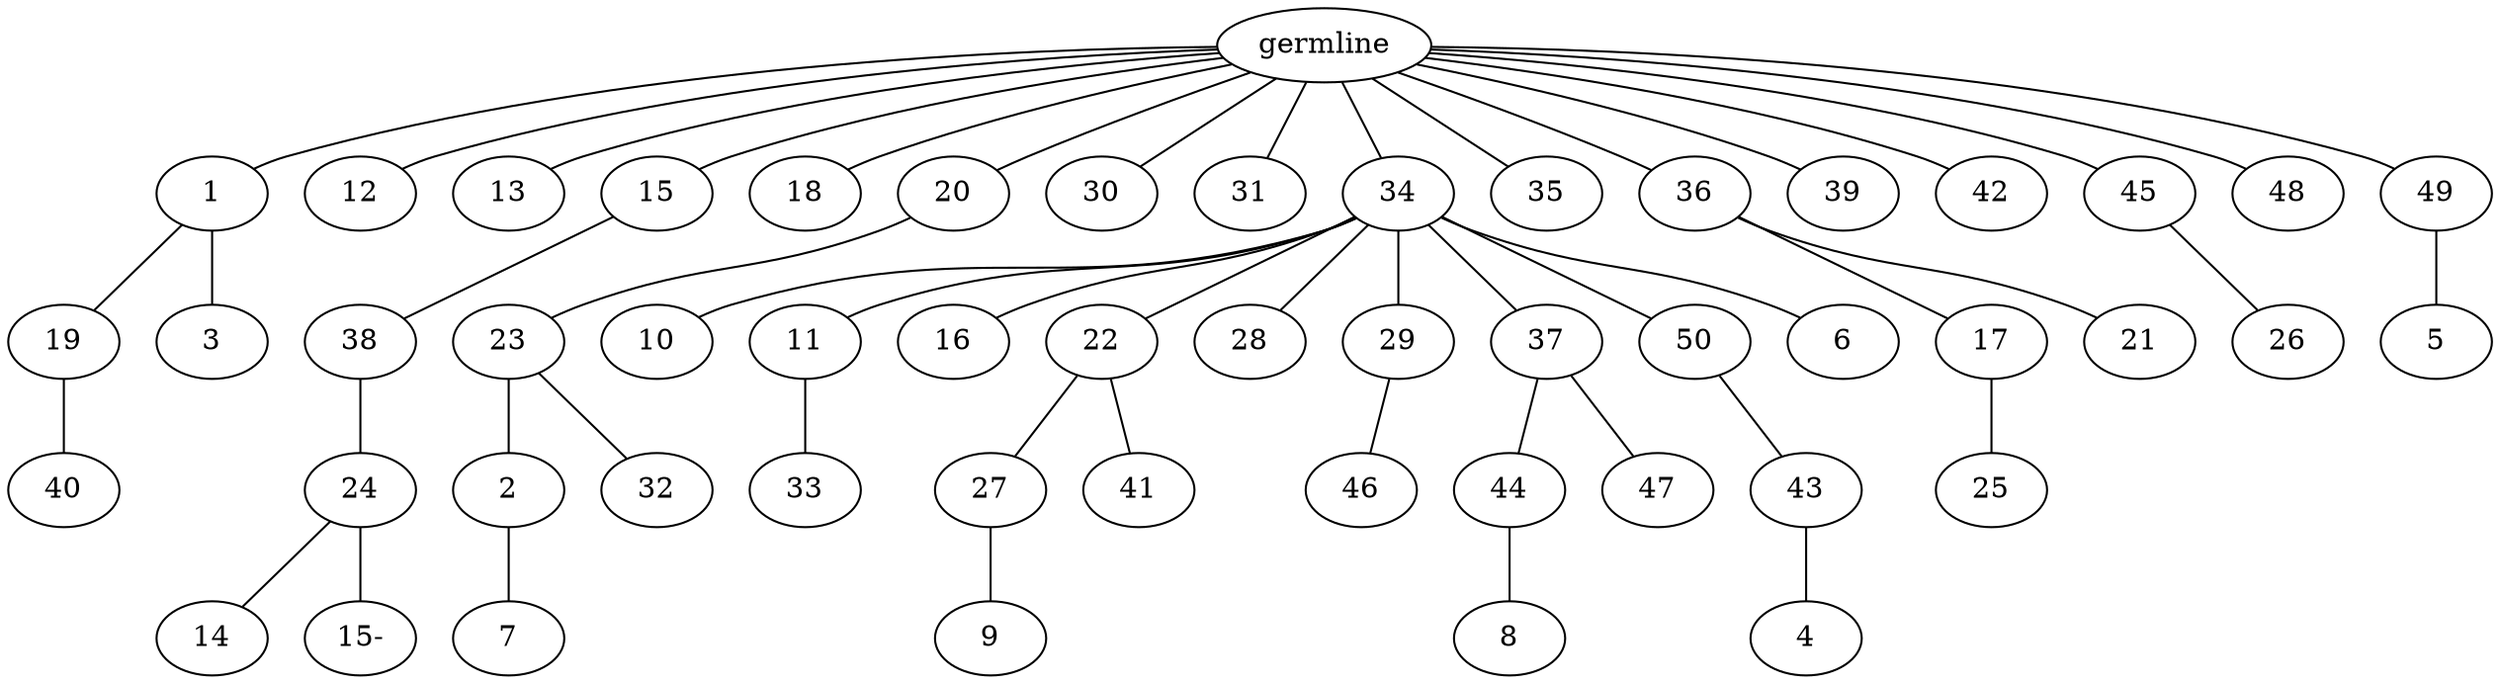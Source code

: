 graph tree {
    "139806830364512" [label="germline"];
    "139806830440512" [label="1"];
    "139806830332224" [label="19"];
    "139806830332176" [label="40"];
    "139806830332992" [label="3"];
    "139806830332560" [label="12"];
    "139806830333280" [label="13"];
    "139806830332032" [label="15"];
    "139806830333904" [label="38"];
    "139806830332944" [label="24"];
    "139806830333712" [label="14"];
    "139806830363360" [label="15-"];
    "139806830331120" [label="18"];
    "139806830331456" [label="20"];
    "139806830333328" [label="23"];
    "139806830329920" [label="2"];
    "139806830330928" [label="7"];
    "139806830331552" [label="32"];
    "139806830331744" [label="30"];
    "139806830331264" [label="31"];
    "139806830331216" [label="34"];
    "139806830330208" [label="10"];
    "139806830331648" [label="11"];
    "139806830471488" [label="33"];
    "139806830333808" [label="16"];
    "139806830471728" [label="22"];
    "139806830470048" [label="27"];
    "139806830471920" [label="9"];
    "139806830470768" [label="41"];
    "139806830472112" [label="28"];
    "139806830469808" [label="29"];
    "139806830470960" [label="46"];
    "139806830471248" [label="37"];
    "139806830470336" [label="44"];
    "139806830471968" [label="8"];
    "139806830469760" [label="47"];
    "139806830469280" [label="50"];
    "139806830470288" [label="43"];
    "139806830469328" [label="4"];
    "139806830470480" [label="6"];
    "139806830332848" [label="35"];
    "139806830332416" [label="36"];
    "139806830469472" [label="17"];
    "139806830469904" [label="25"];
    "139806830470240" [label="21"];
    "139806830333664" [label="39"];
    "139806830469952" [label="42"];
    "139806830472064" [label="45"];
    "139806830470576" [label="26"];
    "139806830471536" [label="48"];
    "139806830470384" [label="49"];
    "139806830469520" [label="5"];
    "139806830364512" -- "139806830440512";
    "139806830364512" -- "139806830332560";
    "139806830364512" -- "139806830333280";
    "139806830364512" -- "139806830332032";
    "139806830364512" -- "139806830331120";
    "139806830364512" -- "139806830331456";
    "139806830364512" -- "139806830331744";
    "139806830364512" -- "139806830331264";
    "139806830364512" -- "139806830331216";
    "139806830364512" -- "139806830332848";
    "139806830364512" -- "139806830332416";
    "139806830364512" -- "139806830333664";
    "139806830364512" -- "139806830469952";
    "139806830364512" -- "139806830472064";
    "139806830364512" -- "139806830471536";
    "139806830364512" -- "139806830470384";
    "139806830440512" -- "139806830332224";
    "139806830440512" -- "139806830332992";
    "139806830332224" -- "139806830332176";
    "139806830332032" -- "139806830333904";
    "139806830333904" -- "139806830332944";
    "139806830332944" -- "139806830333712";
    "139806830332944" -- "139806830363360";
    "139806830331456" -- "139806830333328";
    "139806830333328" -- "139806830329920";
    "139806830333328" -- "139806830331552";
    "139806830329920" -- "139806830330928";
    "139806830331216" -- "139806830330208";
    "139806830331216" -- "139806830331648";
    "139806830331216" -- "139806830333808";
    "139806830331216" -- "139806830471728";
    "139806830331216" -- "139806830472112";
    "139806830331216" -- "139806830469808";
    "139806830331216" -- "139806830471248";
    "139806830331216" -- "139806830469280";
    "139806830331216" -- "139806830470480";
    "139806830331648" -- "139806830471488";
    "139806830471728" -- "139806830470048";
    "139806830471728" -- "139806830470768";
    "139806830470048" -- "139806830471920";
    "139806830469808" -- "139806830470960";
    "139806830471248" -- "139806830470336";
    "139806830471248" -- "139806830469760";
    "139806830470336" -- "139806830471968";
    "139806830469280" -- "139806830470288";
    "139806830470288" -- "139806830469328";
    "139806830332416" -- "139806830469472";
    "139806830332416" -- "139806830470240";
    "139806830469472" -- "139806830469904";
    "139806830472064" -- "139806830470576";
    "139806830470384" -- "139806830469520";
}
